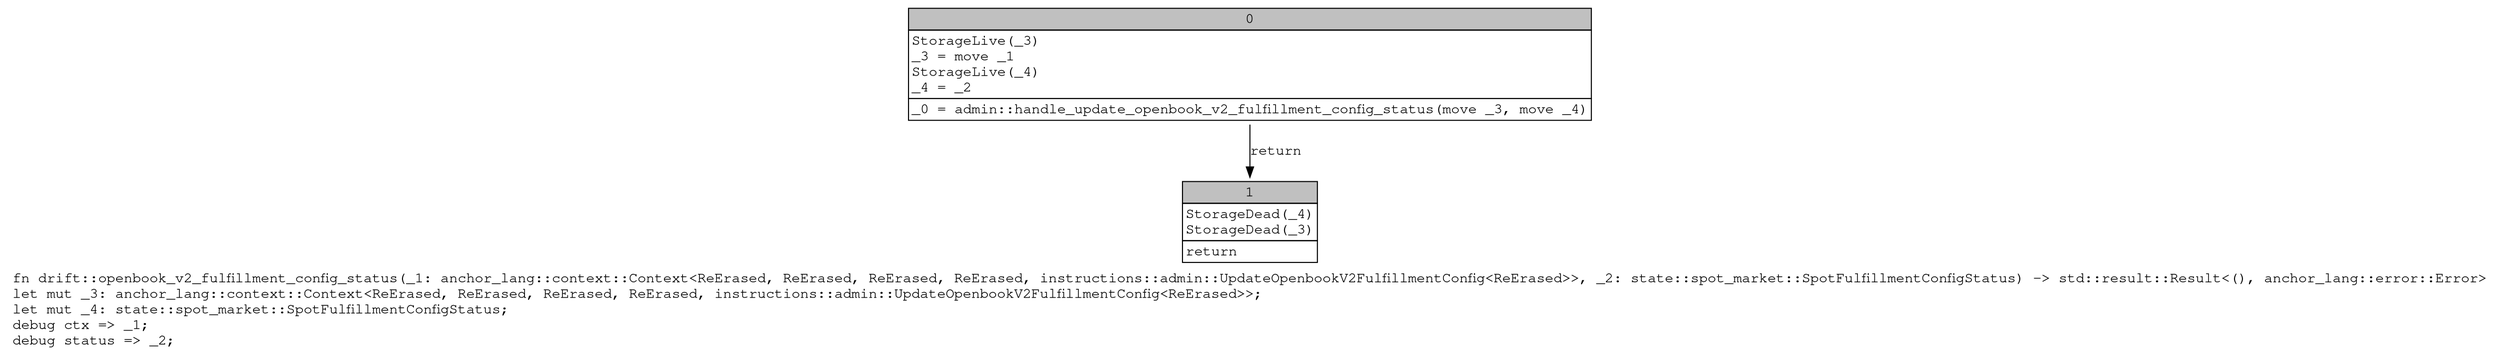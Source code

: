 digraph Mir_0_20016 {
    graph [fontname="Courier, monospace"];
    node [fontname="Courier, monospace"];
    edge [fontname="Courier, monospace"];
    label=<fn drift::openbook_v2_fulfillment_config_status(_1: anchor_lang::context::Context&lt;ReErased, ReErased, ReErased, ReErased, instructions::admin::UpdateOpenbookV2FulfillmentConfig&lt;ReErased&gt;&gt;, _2: state::spot_market::SpotFulfillmentConfigStatus) -&gt; std::result::Result&lt;(), anchor_lang::error::Error&gt;<br align="left"/>let mut _3: anchor_lang::context::Context&lt;ReErased, ReErased, ReErased, ReErased, instructions::admin::UpdateOpenbookV2FulfillmentConfig&lt;ReErased&gt;&gt;;<br align="left"/>let mut _4: state::spot_market::SpotFulfillmentConfigStatus;<br align="left"/>debug ctx =&gt; _1;<br align="left"/>debug status =&gt; _2;<br align="left"/>>;
    bb0__0_20016 [shape="none", label=<<table border="0" cellborder="1" cellspacing="0"><tr><td bgcolor="gray" align="center" colspan="1">0</td></tr><tr><td align="left" balign="left">StorageLive(_3)<br/>_3 = move _1<br/>StorageLive(_4)<br/>_4 = _2<br/></td></tr><tr><td align="left">_0 = admin::handle_update_openbook_v2_fulfillment_config_status(move _3, move _4)</td></tr></table>>];
    bb1__0_20016 [shape="none", label=<<table border="0" cellborder="1" cellspacing="0"><tr><td bgcolor="gray" align="center" colspan="1">1</td></tr><tr><td align="left" balign="left">StorageDead(_4)<br/>StorageDead(_3)<br/></td></tr><tr><td align="left">return</td></tr></table>>];
    bb0__0_20016 -> bb1__0_20016 [label="return"];
}
